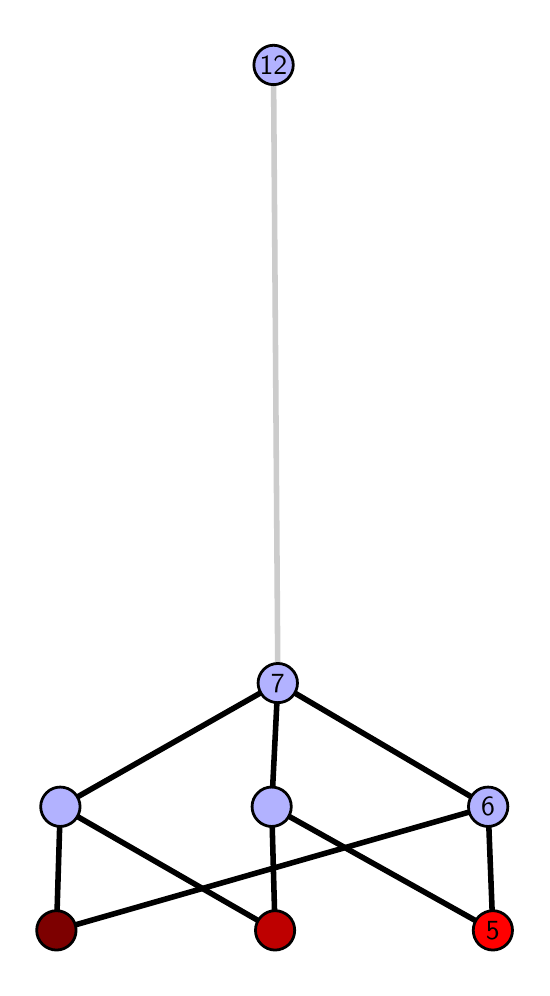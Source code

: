 \begingroup%
\makeatletter%
\begin{pgfpicture}%
\pgfpathrectangle{\pgfpointorigin}{\pgfqpoint{2.47in}{4.7in}}%
\pgfusepath{use as bounding box, clip}%
\begin{pgfscope}%
\pgfsetbuttcap%
\pgfsetmiterjoin%
\definecolor{currentfill}{rgb}{1.0,1.0,1.0}%
\pgfsetfillcolor{currentfill}%
\pgfsetlinewidth{0.0pt}%
\definecolor{currentstroke}{rgb}{1.0,1.0,1.0}%
\pgfsetstrokecolor{currentstroke}%
\pgfsetdash{}{0pt}%
\pgfpathmoveto{\pgfqpoint{0.0in}{0.0in}}%
\pgfpathlineto{\pgfqpoint{2.47in}{0.0in}}%
\pgfpathlineto{\pgfqpoint{2.47in}{4.7in}}%
\pgfpathlineto{\pgfqpoint{0.0in}{4.7in}}%
\pgfpathlineto{\pgfqpoint{0.0in}{0.0in}}%
\pgfpathclose%
\pgfusepath{fill}%
\end{pgfscope}%
\begin{pgfscope}%
\pgfsetbuttcap%
\pgfsetmiterjoin%
\definecolor{currentfill}{rgb}{1.0,1.0,1.0}%
\pgfsetfillcolor{currentfill}%
\pgfsetlinewidth{0.0pt}%
\definecolor{currentstroke}{rgb}{0.0,0.0,0.0}%
\pgfsetstrokecolor{currentstroke}%
\pgfsetstrokeopacity{0.0}%
\pgfsetdash{}{0pt}%
\pgfpathmoveto{\pgfqpoint{0.1in}{0.1in}}%
\pgfpathlineto{\pgfqpoint{2.37in}{0.1in}}%
\pgfpathlineto{\pgfqpoint{2.37in}{4.6in}}%
\pgfpathlineto{\pgfqpoint{0.1in}{4.6in}}%
\pgfpathlineto{\pgfqpoint{0.1in}{0.1in}}%
\pgfpathclose%
\pgfusepath{fill}%
\end{pgfscope}%
\begin{pgfscope}%
\pgfpathrectangle{\pgfqpoint{0.1in}{0.1in}}{\pgfqpoint{2.27in}{4.5in}}%
\pgfusepath{clip}%
\pgfsetrectcap%
\pgfsetroundjoin%
\pgfsetlinewidth{2.007pt}%
\definecolor{currentstroke}{rgb}{0.0,0.0,0.0}%
\pgfsetstrokecolor{currentstroke}%
\pgfsetdash{}{0pt}%
\pgfpathmoveto{\pgfqpoint{2.326in}{0.187in}}%
\pgfpathlineto{\pgfqpoint{1.22in}{0.805in}}%
\pgfusepath{stroke}%
\end{pgfscope}%
\begin{pgfscope}%
\pgfpathrectangle{\pgfqpoint{0.1in}{0.1in}}{\pgfqpoint{2.27in}{4.5in}}%
\pgfusepath{clip}%
\pgfsetrectcap%
\pgfsetroundjoin%
\pgfsetlinewidth{2.007pt}%
\definecolor{currentstroke}{rgb}{0.0,0.0,0.0}%
\pgfsetstrokecolor{currentstroke}%
\pgfsetdash{}{0pt}%
\pgfpathmoveto{\pgfqpoint{2.326in}{0.187in}}%
\pgfpathlineto{\pgfqpoint{2.302in}{0.805in}}%
\pgfusepath{stroke}%
\end{pgfscope}%
\begin{pgfscope}%
\pgfpathrectangle{\pgfqpoint{0.1in}{0.1in}}{\pgfqpoint{2.27in}{4.5in}}%
\pgfusepath{clip}%
\pgfsetrectcap%
\pgfsetroundjoin%
\pgfsetlinewidth{2.007pt}%
\definecolor{currentstroke}{rgb}{0.0,0.0,0.0}%
\pgfsetstrokecolor{currentstroke}%
\pgfsetdash{}{0pt}%
\pgfpathmoveto{\pgfqpoint{1.237in}{0.187in}}%
\pgfpathlineto{\pgfqpoint{1.22in}{0.805in}}%
\pgfusepath{stroke}%
\end{pgfscope}%
\begin{pgfscope}%
\pgfpathrectangle{\pgfqpoint{0.1in}{0.1in}}{\pgfqpoint{2.27in}{4.5in}}%
\pgfusepath{clip}%
\pgfsetrectcap%
\pgfsetroundjoin%
\pgfsetlinewidth{2.007pt}%
\definecolor{currentstroke}{rgb}{0.0,0.0,0.0}%
\pgfsetstrokecolor{currentstroke}%
\pgfsetdash{}{0pt}%
\pgfpathmoveto{\pgfqpoint{1.237in}{0.187in}}%
\pgfpathlineto{\pgfqpoint{0.163in}{0.805in}}%
\pgfusepath{stroke}%
\end{pgfscope}%
\begin{pgfscope}%
\pgfpathrectangle{\pgfqpoint{0.1in}{0.1in}}{\pgfqpoint{2.27in}{4.5in}}%
\pgfusepath{clip}%
\pgfsetrectcap%
\pgfsetroundjoin%
\pgfsetlinewidth{2.007pt}%
\definecolor{currentstroke}{rgb}{0.0,0.0,0.0}%
\pgfsetstrokecolor{currentstroke}%
\pgfsetdash{}{0pt}%
\pgfpathmoveto{\pgfqpoint{0.144in}{0.187in}}%
\pgfpathlineto{\pgfqpoint{2.302in}{0.805in}}%
\pgfusepath{stroke}%
\end{pgfscope}%
\begin{pgfscope}%
\pgfpathrectangle{\pgfqpoint{0.1in}{0.1in}}{\pgfqpoint{2.27in}{4.5in}}%
\pgfusepath{clip}%
\pgfsetrectcap%
\pgfsetroundjoin%
\pgfsetlinewidth{2.007pt}%
\definecolor{currentstroke}{rgb}{0.0,0.0,0.0}%
\pgfsetstrokecolor{currentstroke}%
\pgfsetdash{}{0pt}%
\pgfpathmoveto{\pgfqpoint{0.144in}{0.187in}}%
\pgfpathlineto{\pgfqpoint{0.163in}{0.805in}}%
\pgfusepath{stroke}%
\end{pgfscope}%
\begin{pgfscope}%
\pgfpathrectangle{\pgfqpoint{0.1in}{0.1in}}{\pgfqpoint{2.27in}{4.5in}}%
\pgfusepath{clip}%
\pgfsetrectcap%
\pgfsetroundjoin%
\pgfsetlinewidth{2.007pt}%
\definecolor{currentstroke}{rgb}{0.0,0.0,0.0}%
\pgfsetstrokecolor{currentstroke}%
\pgfsetdash{}{0pt}%
\pgfpathmoveto{\pgfqpoint{1.22in}{0.805in}}%
\pgfpathlineto{\pgfqpoint{1.251in}{1.423in}}%
\pgfusepath{stroke}%
\end{pgfscope}%
\begin{pgfscope}%
\pgfpathrectangle{\pgfqpoint{0.1in}{0.1in}}{\pgfqpoint{2.27in}{4.5in}}%
\pgfusepath{clip}%
\pgfsetrectcap%
\pgfsetroundjoin%
\pgfsetlinewidth{2.007pt}%
\definecolor{currentstroke}{rgb}{0.0,0.0,0.0}%
\pgfsetstrokecolor{currentstroke}%
\pgfsetdash{}{0pt}%
\pgfpathmoveto{\pgfqpoint{2.302in}{0.805in}}%
\pgfpathlineto{\pgfqpoint{1.251in}{1.423in}}%
\pgfusepath{stroke}%
\end{pgfscope}%
\begin{pgfscope}%
\pgfpathrectangle{\pgfqpoint{0.1in}{0.1in}}{\pgfqpoint{2.27in}{4.5in}}%
\pgfusepath{clip}%
\pgfsetrectcap%
\pgfsetroundjoin%
\pgfsetlinewidth{2.007pt}%
\definecolor{currentstroke}{rgb}{0.0,0.0,0.0}%
\pgfsetstrokecolor{currentstroke}%
\pgfsetdash{}{0pt}%
\pgfpathmoveto{\pgfqpoint{0.163in}{0.805in}}%
\pgfpathlineto{\pgfqpoint{1.251in}{1.423in}}%
\pgfusepath{stroke}%
\end{pgfscope}%
\begin{pgfscope}%
\pgfpathrectangle{\pgfqpoint{0.1in}{0.1in}}{\pgfqpoint{2.27in}{4.5in}}%
\pgfusepath{clip}%
\pgfsetrectcap%
\pgfsetroundjoin%
\pgfsetlinewidth{2.007pt}%
\definecolor{currentstroke}{rgb}{0.8,0.8,0.8}%
\pgfsetstrokecolor{currentstroke}%
\pgfsetdash{}{0pt}%
\pgfpathmoveto{\pgfqpoint{1.251in}{1.423in}}%
\pgfpathlineto{\pgfqpoint{1.229in}{4.513in}}%
\pgfusepath{stroke}%
\end{pgfscope}%
\begin{pgfscope}%
\pgfsetbuttcap%
\pgfsetroundjoin%
\definecolor{currentfill}{rgb}{0.7,0.7,1.0}%
\pgfsetfillcolor{currentfill}%
\pgfsetlinewidth{1.004pt}%
\definecolor{currentstroke}{rgb}{0.0,0.0,0.0}%
\pgfsetstrokecolor{currentstroke}%
\pgfsetdash{}{0pt}%
\pgfpathmoveto{\pgfqpoint{0.163in}{0.706in}}%
\pgfpathcurveto{\pgfqpoint{0.189in}{0.706in}}{\pgfqpoint{0.214in}{0.717in}}{\pgfqpoint{0.233in}{0.735in}}%
\pgfpathcurveto{\pgfqpoint{0.251in}{0.754in}}{\pgfqpoint{0.262in}{0.779in}}{\pgfqpoint{0.262in}{0.805in}}%
\pgfpathcurveto{\pgfqpoint{0.262in}{0.831in}}{\pgfqpoint{0.251in}{0.856in}}{\pgfqpoint{0.233in}{0.874in}}%
\pgfpathcurveto{\pgfqpoint{0.214in}{0.893in}}{\pgfqpoint{0.189in}{0.903in}}{\pgfqpoint{0.163in}{0.903in}}%
\pgfpathcurveto{\pgfqpoint{0.137in}{0.903in}}{\pgfqpoint{0.112in}{0.893in}}{\pgfqpoint{0.094in}{0.874in}}%
\pgfpathcurveto{\pgfqpoint{0.076in}{0.856in}}{\pgfqpoint{0.065in}{0.831in}}{\pgfqpoint{0.065in}{0.805in}}%
\pgfpathcurveto{\pgfqpoint{0.065in}{0.779in}}{\pgfqpoint{0.076in}{0.754in}}{\pgfqpoint{0.094in}{0.735in}}%
\pgfpathcurveto{\pgfqpoint{0.112in}{0.717in}}{\pgfqpoint{0.137in}{0.706in}}{\pgfqpoint{0.163in}{0.706in}}%
\pgfpathlineto{\pgfqpoint{0.163in}{0.706in}}%
\pgfpathclose%
\pgfusepath{stroke,fill}%
\end{pgfscope}%
\begin{pgfscope}%
\pgfsetbuttcap%
\pgfsetroundjoin%
\definecolor{currentfill}{rgb}{0.7,0.7,1.0}%
\pgfsetfillcolor{currentfill}%
\pgfsetlinewidth{1.004pt}%
\definecolor{currentstroke}{rgb}{0.0,0.0,0.0}%
\pgfsetstrokecolor{currentstroke}%
\pgfsetdash{}{0pt}%
\pgfpathmoveto{\pgfqpoint{1.22in}{0.706in}}%
\pgfpathcurveto{\pgfqpoint{1.246in}{0.706in}}{\pgfqpoint{1.271in}{0.717in}}{\pgfqpoint{1.29in}{0.735in}}%
\pgfpathcurveto{\pgfqpoint{1.308in}{0.754in}}{\pgfqpoint{1.318in}{0.779in}}{\pgfqpoint{1.318in}{0.805in}}%
\pgfpathcurveto{\pgfqpoint{1.318in}{0.831in}}{\pgfqpoint{1.308in}{0.856in}}{\pgfqpoint{1.29in}{0.874in}}%
\pgfpathcurveto{\pgfqpoint{1.271in}{0.893in}}{\pgfqpoint{1.246in}{0.903in}}{\pgfqpoint{1.22in}{0.903in}}%
\pgfpathcurveto{\pgfqpoint{1.194in}{0.903in}}{\pgfqpoint{1.169in}{0.893in}}{\pgfqpoint{1.151in}{0.874in}}%
\pgfpathcurveto{\pgfqpoint{1.132in}{0.856in}}{\pgfqpoint{1.122in}{0.831in}}{\pgfqpoint{1.122in}{0.805in}}%
\pgfpathcurveto{\pgfqpoint{1.122in}{0.779in}}{\pgfqpoint{1.132in}{0.754in}}{\pgfqpoint{1.151in}{0.735in}}%
\pgfpathcurveto{\pgfqpoint{1.169in}{0.717in}}{\pgfqpoint{1.194in}{0.706in}}{\pgfqpoint{1.22in}{0.706in}}%
\pgfpathlineto{\pgfqpoint{1.22in}{0.706in}}%
\pgfpathclose%
\pgfusepath{stroke,fill}%
\end{pgfscope}%
\begin{pgfscope}%
\pgfsetbuttcap%
\pgfsetroundjoin%
\definecolor{currentfill}{rgb}{0.7,0.7,1.0}%
\pgfsetfillcolor{currentfill}%
\pgfsetlinewidth{1.004pt}%
\definecolor{currentstroke}{rgb}{0.0,0.0,0.0}%
\pgfsetstrokecolor{currentstroke}%
\pgfsetdash{}{0pt}%
\pgfpathmoveto{\pgfqpoint{2.302in}{0.706in}}%
\pgfpathcurveto{\pgfqpoint{2.328in}{0.706in}}{\pgfqpoint{2.353in}{0.717in}}{\pgfqpoint{2.372in}{0.735in}}%
\pgfpathcurveto{\pgfqpoint{2.39in}{0.754in}}{\pgfqpoint{2.401in}{0.779in}}{\pgfqpoint{2.401in}{0.805in}}%
\pgfpathcurveto{\pgfqpoint{2.401in}{0.831in}}{\pgfqpoint{2.39in}{0.856in}}{\pgfqpoint{2.372in}{0.874in}}%
\pgfpathcurveto{\pgfqpoint{2.353in}{0.893in}}{\pgfqpoint{2.328in}{0.903in}}{\pgfqpoint{2.302in}{0.903in}}%
\pgfpathcurveto{\pgfqpoint{2.276in}{0.903in}}{\pgfqpoint{2.251in}{0.893in}}{\pgfqpoint{2.233in}{0.874in}}%
\pgfpathcurveto{\pgfqpoint{2.214in}{0.856in}}{\pgfqpoint{2.204in}{0.831in}}{\pgfqpoint{2.204in}{0.805in}}%
\pgfpathcurveto{\pgfqpoint{2.204in}{0.779in}}{\pgfqpoint{2.214in}{0.754in}}{\pgfqpoint{2.233in}{0.735in}}%
\pgfpathcurveto{\pgfqpoint{2.251in}{0.717in}}{\pgfqpoint{2.276in}{0.706in}}{\pgfqpoint{2.302in}{0.706in}}%
\pgfpathlineto{\pgfqpoint{2.302in}{0.706in}}%
\pgfpathclose%
\pgfusepath{stroke,fill}%
\end{pgfscope}%
\begin{pgfscope}%
\pgfsetbuttcap%
\pgfsetroundjoin%
\definecolor{currentfill}{rgb}{0.7,0.7,1.0}%
\pgfsetfillcolor{currentfill}%
\pgfsetlinewidth{1.004pt}%
\definecolor{currentstroke}{rgb}{0.0,0.0,0.0}%
\pgfsetstrokecolor{currentstroke}%
\pgfsetdash{}{0pt}%
\pgfpathmoveto{\pgfqpoint{1.251in}{1.325in}}%
\pgfpathcurveto{\pgfqpoint{1.277in}{1.325in}}{\pgfqpoint{1.302in}{1.335in}}{\pgfqpoint{1.32in}{1.353in}}%
\pgfpathcurveto{\pgfqpoint{1.339in}{1.372in}}{\pgfqpoint{1.349in}{1.397in}}{\pgfqpoint{1.349in}{1.423in}}%
\pgfpathcurveto{\pgfqpoint{1.349in}{1.449in}}{\pgfqpoint{1.339in}{1.474in}}{\pgfqpoint{1.32in}{1.492in}}%
\pgfpathcurveto{\pgfqpoint{1.302in}{1.511in}}{\pgfqpoint{1.277in}{1.521in}}{\pgfqpoint{1.251in}{1.521in}}%
\pgfpathcurveto{\pgfqpoint{1.225in}{1.521in}}{\pgfqpoint{1.2in}{1.511in}}{\pgfqpoint{1.181in}{1.492in}}%
\pgfpathcurveto{\pgfqpoint{1.163in}{1.474in}}{\pgfqpoint{1.152in}{1.449in}}{\pgfqpoint{1.152in}{1.423in}}%
\pgfpathcurveto{\pgfqpoint{1.152in}{1.397in}}{\pgfqpoint{1.163in}{1.372in}}{\pgfqpoint{1.181in}{1.353in}}%
\pgfpathcurveto{\pgfqpoint{1.2in}{1.335in}}{\pgfqpoint{1.225in}{1.325in}}{\pgfqpoint{1.251in}{1.325in}}%
\pgfpathlineto{\pgfqpoint{1.251in}{1.325in}}%
\pgfpathclose%
\pgfusepath{stroke,fill}%
\end{pgfscope}%
\begin{pgfscope}%
\pgfsetbuttcap%
\pgfsetroundjoin%
\definecolor{currentfill}{rgb}{0.7,0.7,1.0}%
\pgfsetfillcolor{currentfill}%
\pgfsetlinewidth{1.004pt}%
\definecolor{currentstroke}{rgb}{0.0,0.0,0.0}%
\pgfsetstrokecolor{currentstroke}%
\pgfsetdash{}{0pt}%
\pgfpathmoveto{\pgfqpoint{1.229in}{4.415in}}%
\pgfpathcurveto{\pgfqpoint{1.255in}{4.415in}}{\pgfqpoint{1.28in}{4.426in}}{\pgfqpoint{1.299in}{4.444in}}%
\pgfpathcurveto{\pgfqpoint{1.317in}{4.462in}}{\pgfqpoint{1.328in}{4.487in}}{\pgfqpoint{1.328in}{4.513in}}%
\pgfpathcurveto{\pgfqpoint{1.328in}{4.54in}}{\pgfqpoint{1.317in}{4.564in}}{\pgfqpoint{1.299in}{4.583in}}%
\pgfpathcurveto{\pgfqpoint{1.28in}{4.601in}}{\pgfqpoint{1.255in}{4.612in}}{\pgfqpoint{1.229in}{4.612in}}%
\pgfpathcurveto{\pgfqpoint{1.203in}{4.612in}}{\pgfqpoint{1.178in}{4.601in}}{\pgfqpoint{1.16in}{4.583in}}%
\pgfpathcurveto{\pgfqpoint{1.142in}{4.564in}}{\pgfqpoint{1.131in}{4.54in}}{\pgfqpoint{1.131in}{4.513in}}%
\pgfpathcurveto{\pgfqpoint{1.131in}{4.487in}}{\pgfqpoint{1.142in}{4.462in}}{\pgfqpoint{1.16in}{4.444in}}%
\pgfpathcurveto{\pgfqpoint{1.178in}{4.426in}}{\pgfqpoint{1.203in}{4.415in}}{\pgfqpoint{1.229in}{4.415in}}%
\pgfpathlineto{\pgfqpoint{1.229in}{4.415in}}%
\pgfpathclose%
\pgfusepath{stroke,fill}%
\end{pgfscope}%
\begin{pgfscope}%
\pgfsetbuttcap%
\pgfsetroundjoin%
\definecolor{currentfill}{rgb}{0.491,0.0,0.0}%
\pgfsetfillcolor{currentfill}%
\pgfsetlinewidth{1.004pt}%
\definecolor{currentstroke}{rgb}{0.0,0.0,0.0}%
\pgfsetstrokecolor{currentstroke}%
\pgfsetdash{}{0pt}%
\pgfpathmoveto{\pgfqpoint{0.144in}{0.088in}}%
\pgfpathcurveto{\pgfqpoint{0.17in}{0.088in}}{\pgfqpoint{0.195in}{0.099in}}{\pgfqpoint{0.213in}{0.117in}}%
\pgfpathcurveto{\pgfqpoint{0.232in}{0.136in}}{\pgfqpoint{0.242in}{0.16in}}{\pgfqpoint{0.242in}{0.187in}}%
\pgfpathcurveto{\pgfqpoint{0.242in}{0.213in}}{\pgfqpoint{0.232in}{0.238in}}{\pgfqpoint{0.213in}{0.256in}}%
\pgfpathcurveto{\pgfqpoint{0.195in}{0.274in}}{\pgfqpoint{0.17in}{0.285in}}{\pgfqpoint{0.144in}{0.285in}}%
\pgfpathcurveto{\pgfqpoint{0.118in}{0.285in}}{\pgfqpoint{0.093in}{0.274in}}{\pgfqpoint{0.074in}{0.256in}}%
\pgfpathcurveto{\pgfqpoint{0.056in}{0.238in}}{\pgfqpoint{0.045in}{0.213in}}{\pgfqpoint{0.045in}{0.187in}}%
\pgfpathcurveto{\pgfqpoint{0.045in}{0.16in}}{\pgfqpoint{0.056in}{0.136in}}{\pgfqpoint{0.074in}{0.117in}}%
\pgfpathcurveto{\pgfqpoint{0.093in}{0.099in}}{\pgfqpoint{0.118in}{0.088in}}{\pgfqpoint{0.144in}{0.088in}}%
\pgfpathlineto{\pgfqpoint{0.144in}{0.088in}}%
\pgfpathclose%
\pgfusepath{stroke,fill}%
\end{pgfscope}%
\begin{pgfscope}%
\pgfsetbuttcap%
\pgfsetroundjoin%
\definecolor{currentfill}{rgb}{0.745,0.0,0.0}%
\pgfsetfillcolor{currentfill}%
\pgfsetlinewidth{1.004pt}%
\definecolor{currentstroke}{rgb}{0.0,0.0,0.0}%
\pgfsetstrokecolor{currentstroke}%
\pgfsetdash{}{0pt}%
\pgfpathmoveto{\pgfqpoint{1.237in}{0.088in}}%
\pgfpathcurveto{\pgfqpoint{1.263in}{0.088in}}{\pgfqpoint{1.288in}{0.099in}}{\pgfqpoint{1.307in}{0.117in}}%
\pgfpathcurveto{\pgfqpoint{1.325in}{0.136in}}{\pgfqpoint{1.335in}{0.16in}}{\pgfqpoint{1.335in}{0.187in}}%
\pgfpathcurveto{\pgfqpoint{1.335in}{0.213in}}{\pgfqpoint{1.325in}{0.238in}}{\pgfqpoint{1.307in}{0.256in}}%
\pgfpathcurveto{\pgfqpoint{1.288in}{0.274in}}{\pgfqpoint{1.263in}{0.285in}}{\pgfqpoint{1.237in}{0.285in}}%
\pgfpathcurveto{\pgfqpoint{1.211in}{0.285in}}{\pgfqpoint{1.186in}{0.274in}}{\pgfqpoint{1.168in}{0.256in}}%
\pgfpathcurveto{\pgfqpoint{1.149in}{0.238in}}{\pgfqpoint{1.139in}{0.213in}}{\pgfqpoint{1.139in}{0.187in}}%
\pgfpathcurveto{\pgfqpoint{1.139in}{0.16in}}{\pgfqpoint{1.149in}{0.136in}}{\pgfqpoint{1.168in}{0.117in}}%
\pgfpathcurveto{\pgfqpoint{1.186in}{0.099in}}{\pgfqpoint{1.211in}{0.088in}}{\pgfqpoint{1.237in}{0.088in}}%
\pgfpathlineto{\pgfqpoint{1.237in}{0.088in}}%
\pgfpathclose%
\pgfusepath{stroke,fill}%
\end{pgfscope}%
\begin{pgfscope}%
\pgfsetbuttcap%
\pgfsetroundjoin%
\definecolor{currentfill}{rgb}{1.0,0.0,0.0}%
\pgfsetfillcolor{currentfill}%
\pgfsetlinewidth{1.004pt}%
\definecolor{currentstroke}{rgb}{0.0,0.0,0.0}%
\pgfsetstrokecolor{currentstroke}%
\pgfsetdash{}{0pt}%
\pgfpathmoveto{\pgfqpoint{2.326in}{0.088in}}%
\pgfpathcurveto{\pgfqpoint{2.352in}{0.088in}}{\pgfqpoint{2.377in}{0.099in}}{\pgfqpoint{2.395in}{0.117in}}%
\pgfpathcurveto{\pgfqpoint{2.414in}{0.136in}}{\pgfqpoint{2.424in}{0.16in}}{\pgfqpoint{2.424in}{0.187in}}%
\pgfpathcurveto{\pgfqpoint{2.424in}{0.213in}}{\pgfqpoint{2.414in}{0.238in}}{\pgfqpoint{2.395in}{0.256in}}%
\pgfpathcurveto{\pgfqpoint{2.377in}{0.274in}}{\pgfqpoint{2.352in}{0.285in}}{\pgfqpoint{2.326in}{0.285in}}%
\pgfpathcurveto{\pgfqpoint{2.3in}{0.285in}}{\pgfqpoint{2.275in}{0.274in}}{\pgfqpoint{2.256in}{0.256in}}%
\pgfpathcurveto{\pgfqpoint{2.238in}{0.238in}}{\pgfqpoint{2.228in}{0.213in}}{\pgfqpoint{2.228in}{0.187in}}%
\pgfpathcurveto{\pgfqpoint{2.228in}{0.16in}}{\pgfqpoint{2.238in}{0.136in}}{\pgfqpoint{2.256in}{0.117in}}%
\pgfpathcurveto{\pgfqpoint{2.275in}{0.099in}}{\pgfqpoint{2.3in}{0.088in}}{\pgfqpoint{2.326in}{0.088in}}%
\pgfpathlineto{\pgfqpoint{2.326in}{0.088in}}%
\pgfpathclose%
\pgfusepath{stroke,fill}%
\end{pgfscope}%
\begin{pgfscope}%
\definecolor{textcolor}{rgb}{0.0,0.0,0.0}%
\pgfsetstrokecolor{textcolor}%
\pgfsetfillcolor{textcolor}%
\pgftext[x=2.326in,y=0.187in,,]{\color{textcolor}\sffamily\fontsize{10.0}{12.0}\selectfont 5}%
\end{pgfscope}%
\begin{pgfscope}%
\definecolor{textcolor}{rgb}{0.0,0.0,0.0}%
\pgfsetstrokecolor{textcolor}%
\pgfsetfillcolor{textcolor}%
\pgftext[x=2.302in,y=0.805in,,]{\color{textcolor}\sffamily\fontsize{10.0}{12.0}\selectfont 6}%
\end{pgfscope}%
\begin{pgfscope}%
\definecolor{textcolor}{rgb}{0.0,0.0,0.0}%
\pgfsetstrokecolor{textcolor}%
\pgfsetfillcolor{textcolor}%
\pgftext[x=1.251in,y=1.423in,,]{\color{textcolor}\sffamily\fontsize{10.0}{12.0}\selectfont 7}%
\end{pgfscope}%
\begin{pgfscope}%
\definecolor{textcolor}{rgb}{0.0,0.0,0.0}%
\pgfsetstrokecolor{textcolor}%
\pgfsetfillcolor{textcolor}%
\pgftext[x=1.229in,y=4.513in,,]{\color{textcolor}\sffamily\fontsize{10.0}{12.0}\selectfont 12}%
\end{pgfscope}%
\end{pgfpicture}%
\makeatother%
\endgroup%
